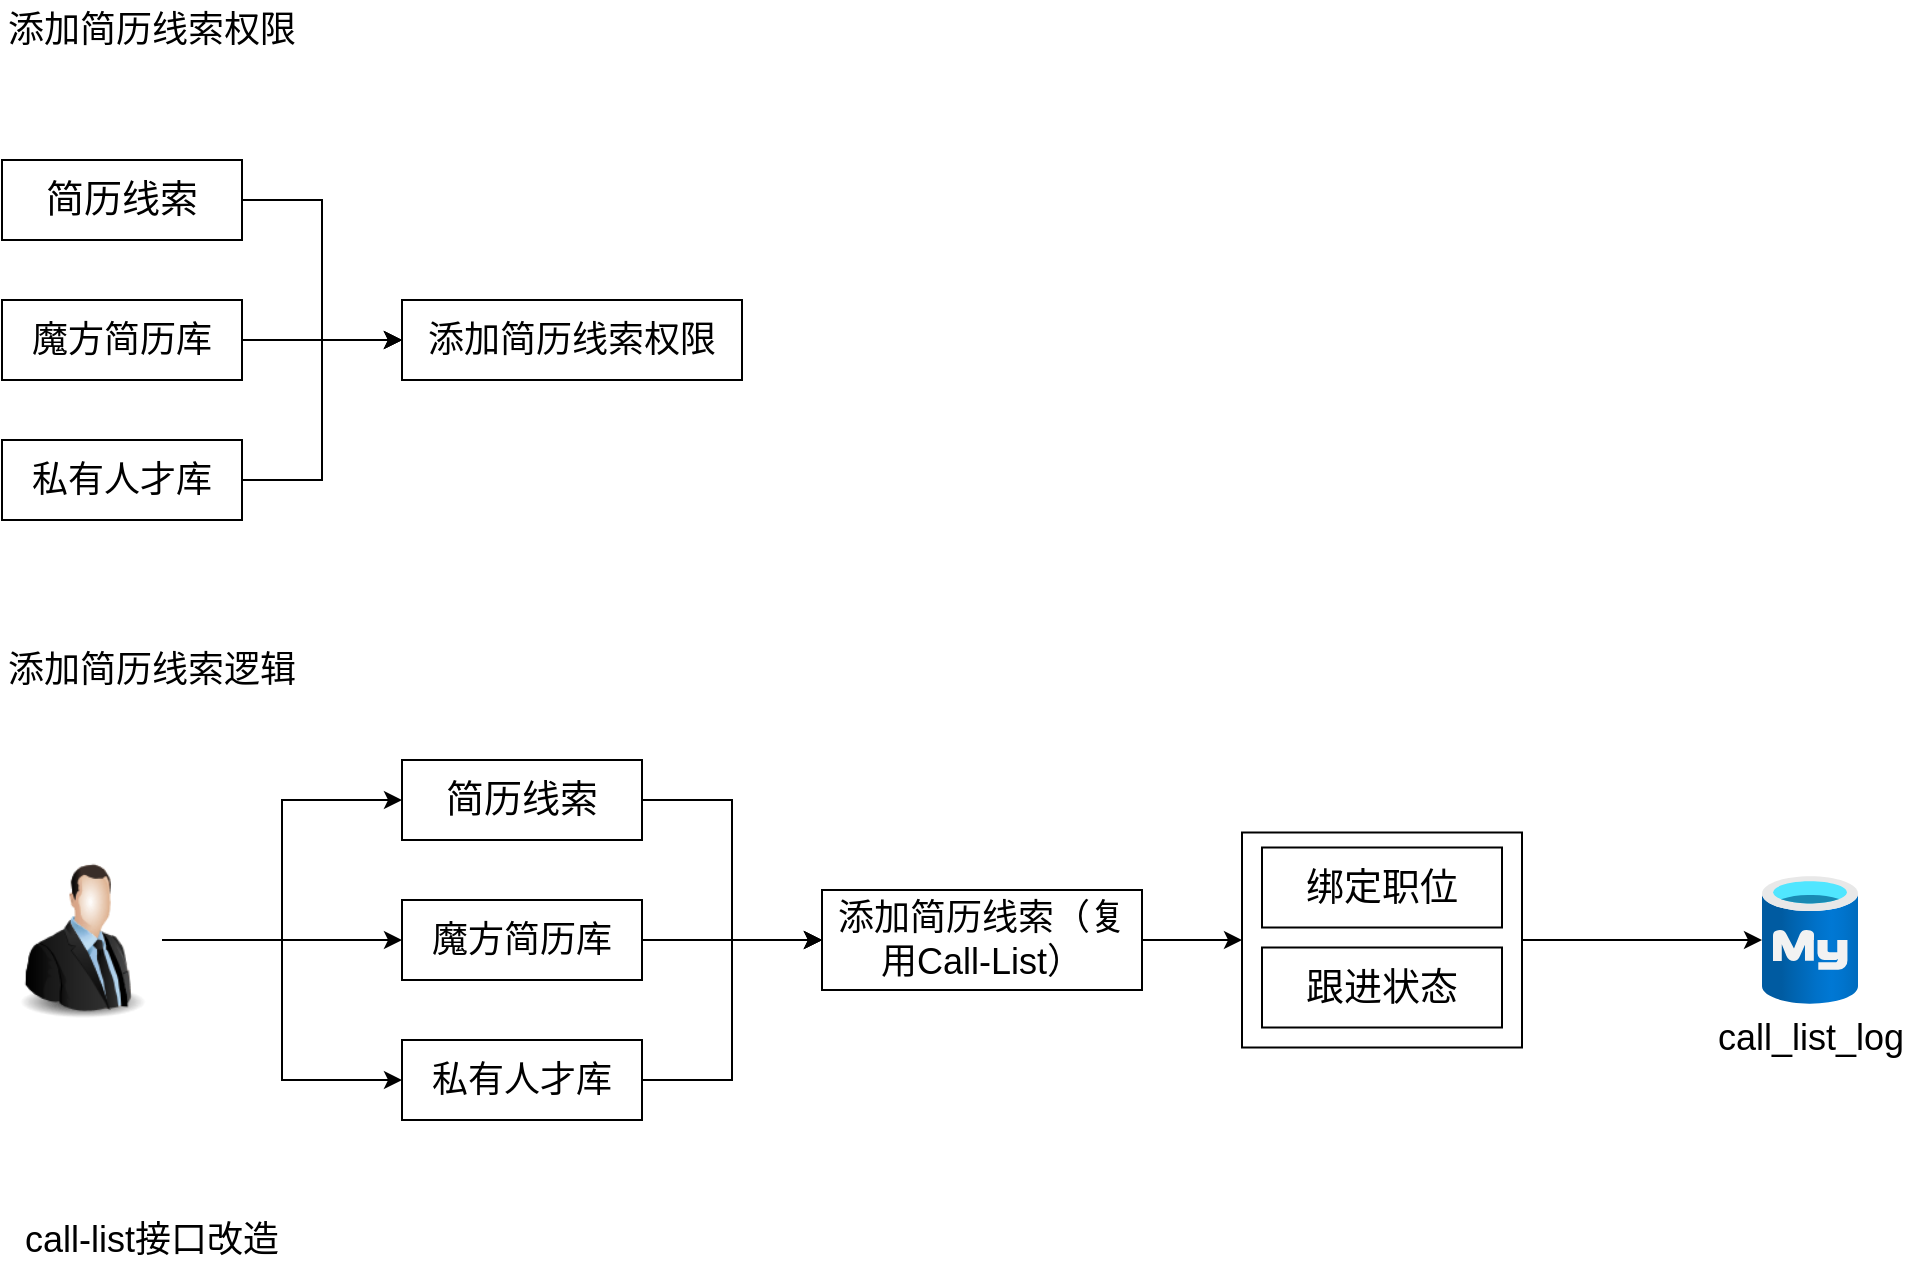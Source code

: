 <mxfile version="22.1.4" type="github">
  <diagram name="第 1 页" id="KiBO0PeVWjHBBkZiibji">
    <mxGraphModel dx="1834" dy="1190" grid="1" gridSize="10" guides="1" tooltips="1" connect="1" arrows="1" fold="1" page="0" pageScale="1" pageWidth="827" pageHeight="1169" math="0" shadow="0">
      <root>
        <mxCell id="0" />
        <mxCell id="1" parent="0" />
        <mxCell id="JpRInRD_3Gb2IMDQWBs1-8" style="edgeStyle=orthogonalEdgeStyle;rounded=0;orthogonalLoop=1;jettySize=auto;html=1;entryX=0;entryY=0.5;entryDx=0;entryDy=0;" edge="1" parent="1" source="JpRInRD_3Gb2IMDQWBs1-1" target="JpRInRD_3Gb2IMDQWBs1-6">
          <mxGeometry relative="1" as="geometry" />
        </mxCell>
        <mxCell id="JpRInRD_3Gb2IMDQWBs1-1" value="简历线索" style="rounded=0;whiteSpace=wrap;html=1;fontSize=19;" vertex="1" parent="1">
          <mxGeometry x="-40" y="-40" width="120" height="40" as="geometry" />
        </mxCell>
        <mxCell id="JpRInRD_3Gb2IMDQWBs1-7" value="" style="edgeStyle=orthogonalEdgeStyle;rounded=0;orthogonalLoop=1;jettySize=auto;html=1;" edge="1" parent="1" source="JpRInRD_3Gb2IMDQWBs1-4" target="JpRInRD_3Gb2IMDQWBs1-6">
          <mxGeometry relative="1" as="geometry" />
        </mxCell>
        <mxCell id="JpRInRD_3Gb2IMDQWBs1-4" value="魔方简历库" style="rounded=0;whiteSpace=wrap;html=1;fontSize=18;" vertex="1" parent="1">
          <mxGeometry x="-40" y="30" width="120" height="40" as="geometry" />
        </mxCell>
        <mxCell id="JpRInRD_3Gb2IMDQWBs1-9" style="edgeStyle=orthogonalEdgeStyle;rounded=0;orthogonalLoop=1;jettySize=auto;html=1;entryX=0;entryY=0.5;entryDx=0;entryDy=0;" edge="1" parent="1" source="JpRInRD_3Gb2IMDQWBs1-5" target="JpRInRD_3Gb2IMDQWBs1-6">
          <mxGeometry relative="1" as="geometry" />
        </mxCell>
        <mxCell id="JpRInRD_3Gb2IMDQWBs1-5" value="私有人才库" style="rounded=0;whiteSpace=wrap;html=1;fontSize=18;" vertex="1" parent="1">
          <mxGeometry x="-40" y="100" width="120" height="40" as="geometry" />
        </mxCell>
        <mxCell id="JpRInRD_3Gb2IMDQWBs1-6" value="添加简历线索权限" style="rounded=0;whiteSpace=wrap;html=1;fontSize=18;" vertex="1" parent="1">
          <mxGeometry x="160" y="30" width="170" height="40" as="geometry" />
        </mxCell>
        <mxCell id="JpRInRD_3Gb2IMDQWBs1-10" value="添加简历线索权限" style="text;html=1;strokeColor=none;fillColor=none;align=center;verticalAlign=middle;whiteSpace=wrap;rounded=0;fontSize=18;" vertex="1" parent="1">
          <mxGeometry x="-40" y="-120" width="150" height="30" as="geometry" />
        </mxCell>
        <mxCell id="JpRInRD_3Gb2IMDQWBs1-11" value="添加简历线索逻辑" style="text;html=1;strokeColor=none;fillColor=none;align=center;verticalAlign=middle;whiteSpace=wrap;rounded=0;fontSize=18;" vertex="1" parent="1">
          <mxGeometry x="-40" y="200" width="150" height="30" as="geometry" />
        </mxCell>
        <mxCell id="JpRInRD_3Gb2IMDQWBs1-20" style="edgeStyle=orthogonalEdgeStyle;rounded=0;orthogonalLoop=1;jettySize=auto;html=1;entryX=0;entryY=0.5;entryDx=0;entryDy=0;" edge="1" parent="1" source="JpRInRD_3Gb2IMDQWBs1-12" target="JpRInRD_3Gb2IMDQWBs1-16">
          <mxGeometry relative="1" as="geometry" />
        </mxCell>
        <mxCell id="JpRInRD_3Gb2IMDQWBs1-21" style="edgeStyle=orthogonalEdgeStyle;rounded=0;orthogonalLoop=1;jettySize=auto;html=1;entryX=0;entryY=0.5;entryDx=0;entryDy=0;" edge="1" parent="1" source="JpRInRD_3Gb2IMDQWBs1-12" target="JpRInRD_3Gb2IMDQWBs1-14">
          <mxGeometry relative="1" as="geometry" />
        </mxCell>
        <mxCell id="JpRInRD_3Gb2IMDQWBs1-22" style="edgeStyle=orthogonalEdgeStyle;rounded=0;orthogonalLoop=1;jettySize=auto;html=1;entryX=0;entryY=0.5;entryDx=0;entryDy=0;" edge="1" parent="1" source="JpRInRD_3Gb2IMDQWBs1-12" target="JpRInRD_3Gb2IMDQWBs1-18">
          <mxGeometry relative="1" as="geometry" />
        </mxCell>
        <mxCell id="JpRInRD_3Gb2IMDQWBs1-12" value="" style="image;html=1;image=img/lib/clip_art/people/Suit_Man_128x128.png" vertex="1" parent="1">
          <mxGeometry x="-40" y="310" width="80" height="80" as="geometry" />
        </mxCell>
        <mxCell id="JpRInRD_3Gb2IMDQWBs1-13" style="edgeStyle=orthogonalEdgeStyle;rounded=0;orthogonalLoop=1;jettySize=auto;html=1;entryX=0;entryY=0.5;entryDx=0;entryDy=0;" edge="1" parent="1" source="JpRInRD_3Gb2IMDQWBs1-14" target="JpRInRD_3Gb2IMDQWBs1-19">
          <mxGeometry relative="1" as="geometry" />
        </mxCell>
        <mxCell id="JpRInRD_3Gb2IMDQWBs1-14" value="简历线索" style="rounded=0;whiteSpace=wrap;html=1;fontSize=19;" vertex="1" parent="1">
          <mxGeometry x="160" y="260" width="120" height="40" as="geometry" />
        </mxCell>
        <mxCell id="JpRInRD_3Gb2IMDQWBs1-15" value="" style="edgeStyle=orthogonalEdgeStyle;rounded=0;orthogonalLoop=1;jettySize=auto;html=1;" edge="1" parent="1" source="JpRInRD_3Gb2IMDQWBs1-16" target="JpRInRD_3Gb2IMDQWBs1-19">
          <mxGeometry relative="1" as="geometry" />
        </mxCell>
        <mxCell id="JpRInRD_3Gb2IMDQWBs1-16" value="魔方简历库" style="rounded=0;whiteSpace=wrap;html=1;fontSize=18;" vertex="1" parent="1">
          <mxGeometry x="160" y="330" width="120" height="40" as="geometry" />
        </mxCell>
        <mxCell id="JpRInRD_3Gb2IMDQWBs1-17" style="edgeStyle=orthogonalEdgeStyle;rounded=0;orthogonalLoop=1;jettySize=auto;html=1;entryX=0;entryY=0.5;entryDx=0;entryDy=0;" edge="1" parent="1" source="JpRInRD_3Gb2IMDQWBs1-18" target="JpRInRD_3Gb2IMDQWBs1-19">
          <mxGeometry relative="1" as="geometry" />
        </mxCell>
        <mxCell id="JpRInRD_3Gb2IMDQWBs1-18" value="私有人才库" style="rounded=0;whiteSpace=wrap;html=1;fontSize=18;" vertex="1" parent="1">
          <mxGeometry x="160" y="400" width="120" height="40" as="geometry" />
        </mxCell>
        <mxCell id="JpRInRD_3Gb2IMDQWBs1-31" value="" style="edgeStyle=orthogonalEdgeStyle;rounded=0;orthogonalLoop=1;jettySize=auto;html=1;" edge="1" parent="1" source="JpRInRD_3Gb2IMDQWBs1-19" target="JpRInRD_3Gb2IMDQWBs1-30">
          <mxGeometry relative="1" as="geometry" />
        </mxCell>
        <mxCell id="JpRInRD_3Gb2IMDQWBs1-19" value="添加简历线索（复用Call-List）" style="rounded=0;whiteSpace=wrap;html=1;fontSize=18;" vertex="1" parent="1">
          <mxGeometry x="370" y="325" width="160" height="50" as="geometry" />
        </mxCell>
        <mxCell id="JpRInRD_3Gb2IMDQWBs1-28" value="call_list_log" style="image;aspect=fixed;html=1;points=[];align=center;fontSize=18;image=img/lib/azure2/databases/Azure_Database_MySQL_Server.svg;" vertex="1" parent="1">
          <mxGeometry x="840" y="318" width="48" height="64" as="geometry" />
        </mxCell>
        <mxCell id="JpRInRD_3Gb2IMDQWBs1-41" style="edgeStyle=orthogonalEdgeStyle;rounded=0;orthogonalLoop=1;jettySize=auto;html=1;" edge="1" parent="1" source="JpRInRD_3Gb2IMDQWBs1-30" target="JpRInRD_3Gb2IMDQWBs1-28">
          <mxGeometry relative="1" as="geometry" />
        </mxCell>
        <mxCell id="JpRInRD_3Gb2IMDQWBs1-30" value="" style="rounded=0;whiteSpace=wrap;html=1;fontSize=18;" vertex="1" parent="1">
          <mxGeometry x="580" y="296.25" width="140" height="107.5" as="geometry" />
        </mxCell>
        <mxCell id="JpRInRD_3Gb2IMDQWBs1-39" value="绑定职位" style="rounded=0;whiteSpace=wrap;html=1;fontSize=19;" vertex="1" parent="1">
          <mxGeometry x="590" y="303.75" width="120" height="40" as="geometry" />
        </mxCell>
        <mxCell id="JpRInRD_3Gb2IMDQWBs1-40" value="跟进状态" style="rounded=0;whiteSpace=wrap;html=1;fontSize=19;" vertex="1" parent="1">
          <mxGeometry x="590" y="353.75" width="120" height="40" as="geometry" />
        </mxCell>
        <mxCell id="JpRInRD_3Gb2IMDQWBs1-42" value="call-list接口改造" style="text;html=1;strokeColor=none;fillColor=none;align=center;verticalAlign=middle;whiteSpace=wrap;rounded=0;fontSize=18;" vertex="1" parent="1">
          <mxGeometry x="-40" y="480" width="150" height="40" as="geometry" />
        </mxCell>
      </root>
    </mxGraphModel>
  </diagram>
</mxfile>
